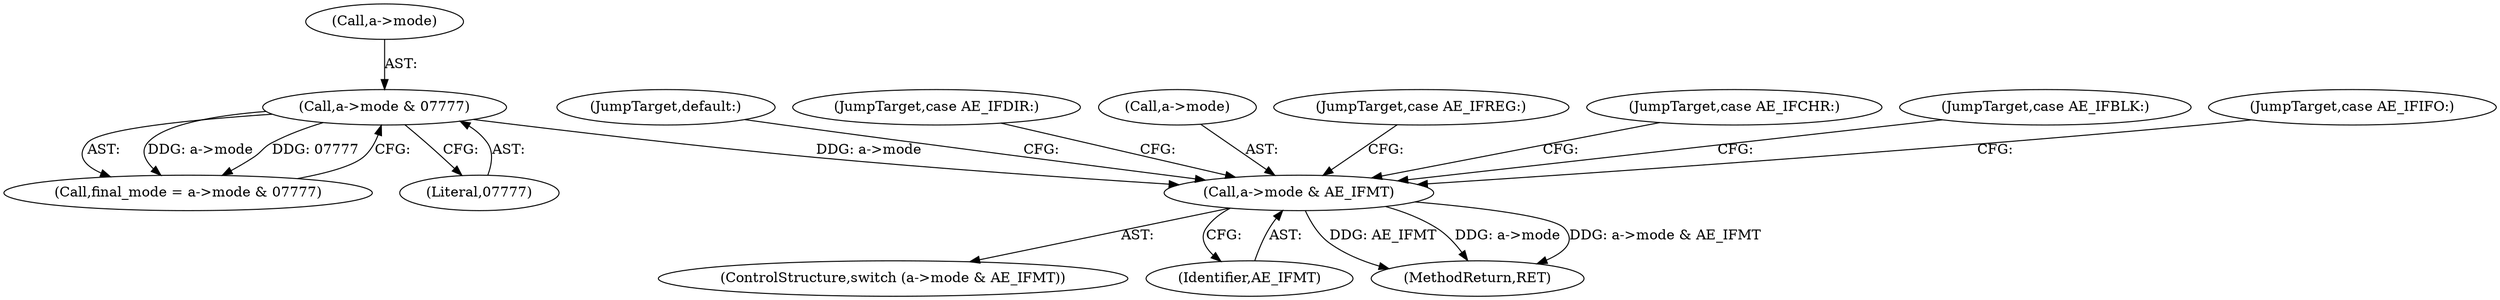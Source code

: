 digraph "0_libarchive_dfd6b54ce33960e420fb206d8872fb759b577ad9_1@pointer" {
"1000183" [label="(Call,a->mode & AE_IFMT)"];
"1000168" [label="(Call,a->mode & 07777)"];
"1000183" [label="(Call,a->mode & AE_IFMT)"];
"1000182" [label="(ControlStructure,switch (a->mode & AE_IFMT))"];
"1000166" [label="(Call,final_mode = a->mode & 07777)"];
"1000187" [label="(Identifier,AE_IFMT)"];
"1000334" [label="(MethodReturn,RET)"];
"1000189" [label="(JumpTarget,default:)"];
"1000251" [label="(JumpTarget,case AE_IFDIR:)"];
"1000168" [label="(Call,a->mode & 07777)"];
"1000184" [label="(Call,a->mode)"];
"1000190" [label="(JumpTarget,case AE_IFREG:)"];
"1000221" [label="(JumpTarget,case AE_IFCHR:)"];
"1000172" [label="(Literal,07777)"];
"1000236" [label="(JumpTarget,case AE_IFBLK:)"];
"1000310" [label="(JumpTarget,case AE_IFIFO:)"];
"1000169" [label="(Call,a->mode)"];
"1000183" -> "1000182"  [label="AST: "];
"1000183" -> "1000187"  [label="CFG: "];
"1000184" -> "1000183"  [label="AST: "];
"1000187" -> "1000183"  [label="AST: "];
"1000189" -> "1000183"  [label="CFG: "];
"1000190" -> "1000183"  [label="CFG: "];
"1000221" -> "1000183"  [label="CFG: "];
"1000236" -> "1000183"  [label="CFG: "];
"1000251" -> "1000183"  [label="CFG: "];
"1000310" -> "1000183"  [label="CFG: "];
"1000183" -> "1000334"  [label="DDG: AE_IFMT"];
"1000183" -> "1000334"  [label="DDG: a->mode"];
"1000183" -> "1000334"  [label="DDG: a->mode & AE_IFMT"];
"1000168" -> "1000183"  [label="DDG: a->mode"];
"1000168" -> "1000166"  [label="AST: "];
"1000168" -> "1000172"  [label="CFG: "];
"1000169" -> "1000168"  [label="AST: "];
"1000172" -> "1000168"  [label="AST: "];
"1000166" -> "1000168"  [label="CFG: "];
"1000168" -> "1000166"  [label="DDG: a->mode"];
"1000168" -> "1000166"  [label="DDG: 07777"];
}
